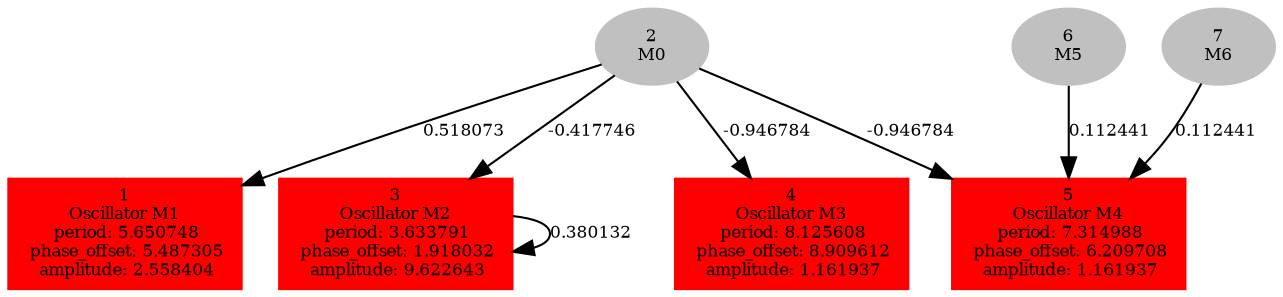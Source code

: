  digraph g{ forcelabels=true;
1 [label=<1<BR />Oscillator M1<BR /> period: 5.650748<BR /> phase_offset: 5.487305<BR /> amplitude: 2.558404>, shape=box,color=red,style=filled,fontsize=8];2[label=<2<BR/>M0>,color="grey",style=filled,fontsize=8];
3 [label=<3<BR />Oscillator M2<BR /> period: 3.633791<BR /> phase_offset: 1.918032<BR /> amplitude: 9.622643>, shape=box,color=red,style=filled,fontsize=8];4 [label=<4<BR />Oscillator M3<BR /> period: 8.125608<BR /> phase_offset: 8.909612<BR /> amplitude: 1.161937>, shape=box,color=red,style=filled,fontsize=8];5 [label=<5<BR />Oscillator M4<BR /> period: 7.314988<BR /> phase_offset: 6.209708<BR /> amplitude: 1.161937>, shape=box,color=red,style=filled,fontsize=8];6[label=<6<BR/>M5>,color="grey",style=filled,fontsize=8];
7[label=<7<BR/>M6>,color="grey",style=filled,fontsize=8];
2 -> 1[label="0.518073 ",fontsize="8"];
2 -> 3[label="-0.417746 ",fontsize="8"];
2 -> 4[label="-0.946784 ",fontsize="8"];
2 -> 5[label="-0.946784 ",fontsize="8"];
3 -> 3[label="0.380132 ",fontsize="8"];
6 -> 5[label="0.112441 ",fontsize="8"];
7 -> 5[label="0.112441 ",fontsize="8"];
 }
